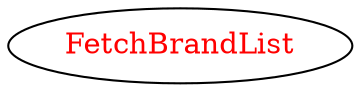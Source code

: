 digraph dependencyGraph {
 concentrate=true;
 ranksep="2.0";
 rankdir="LR"; 
 splines="ortho";
"FetchBrandList" [fontcolor="red"];
}